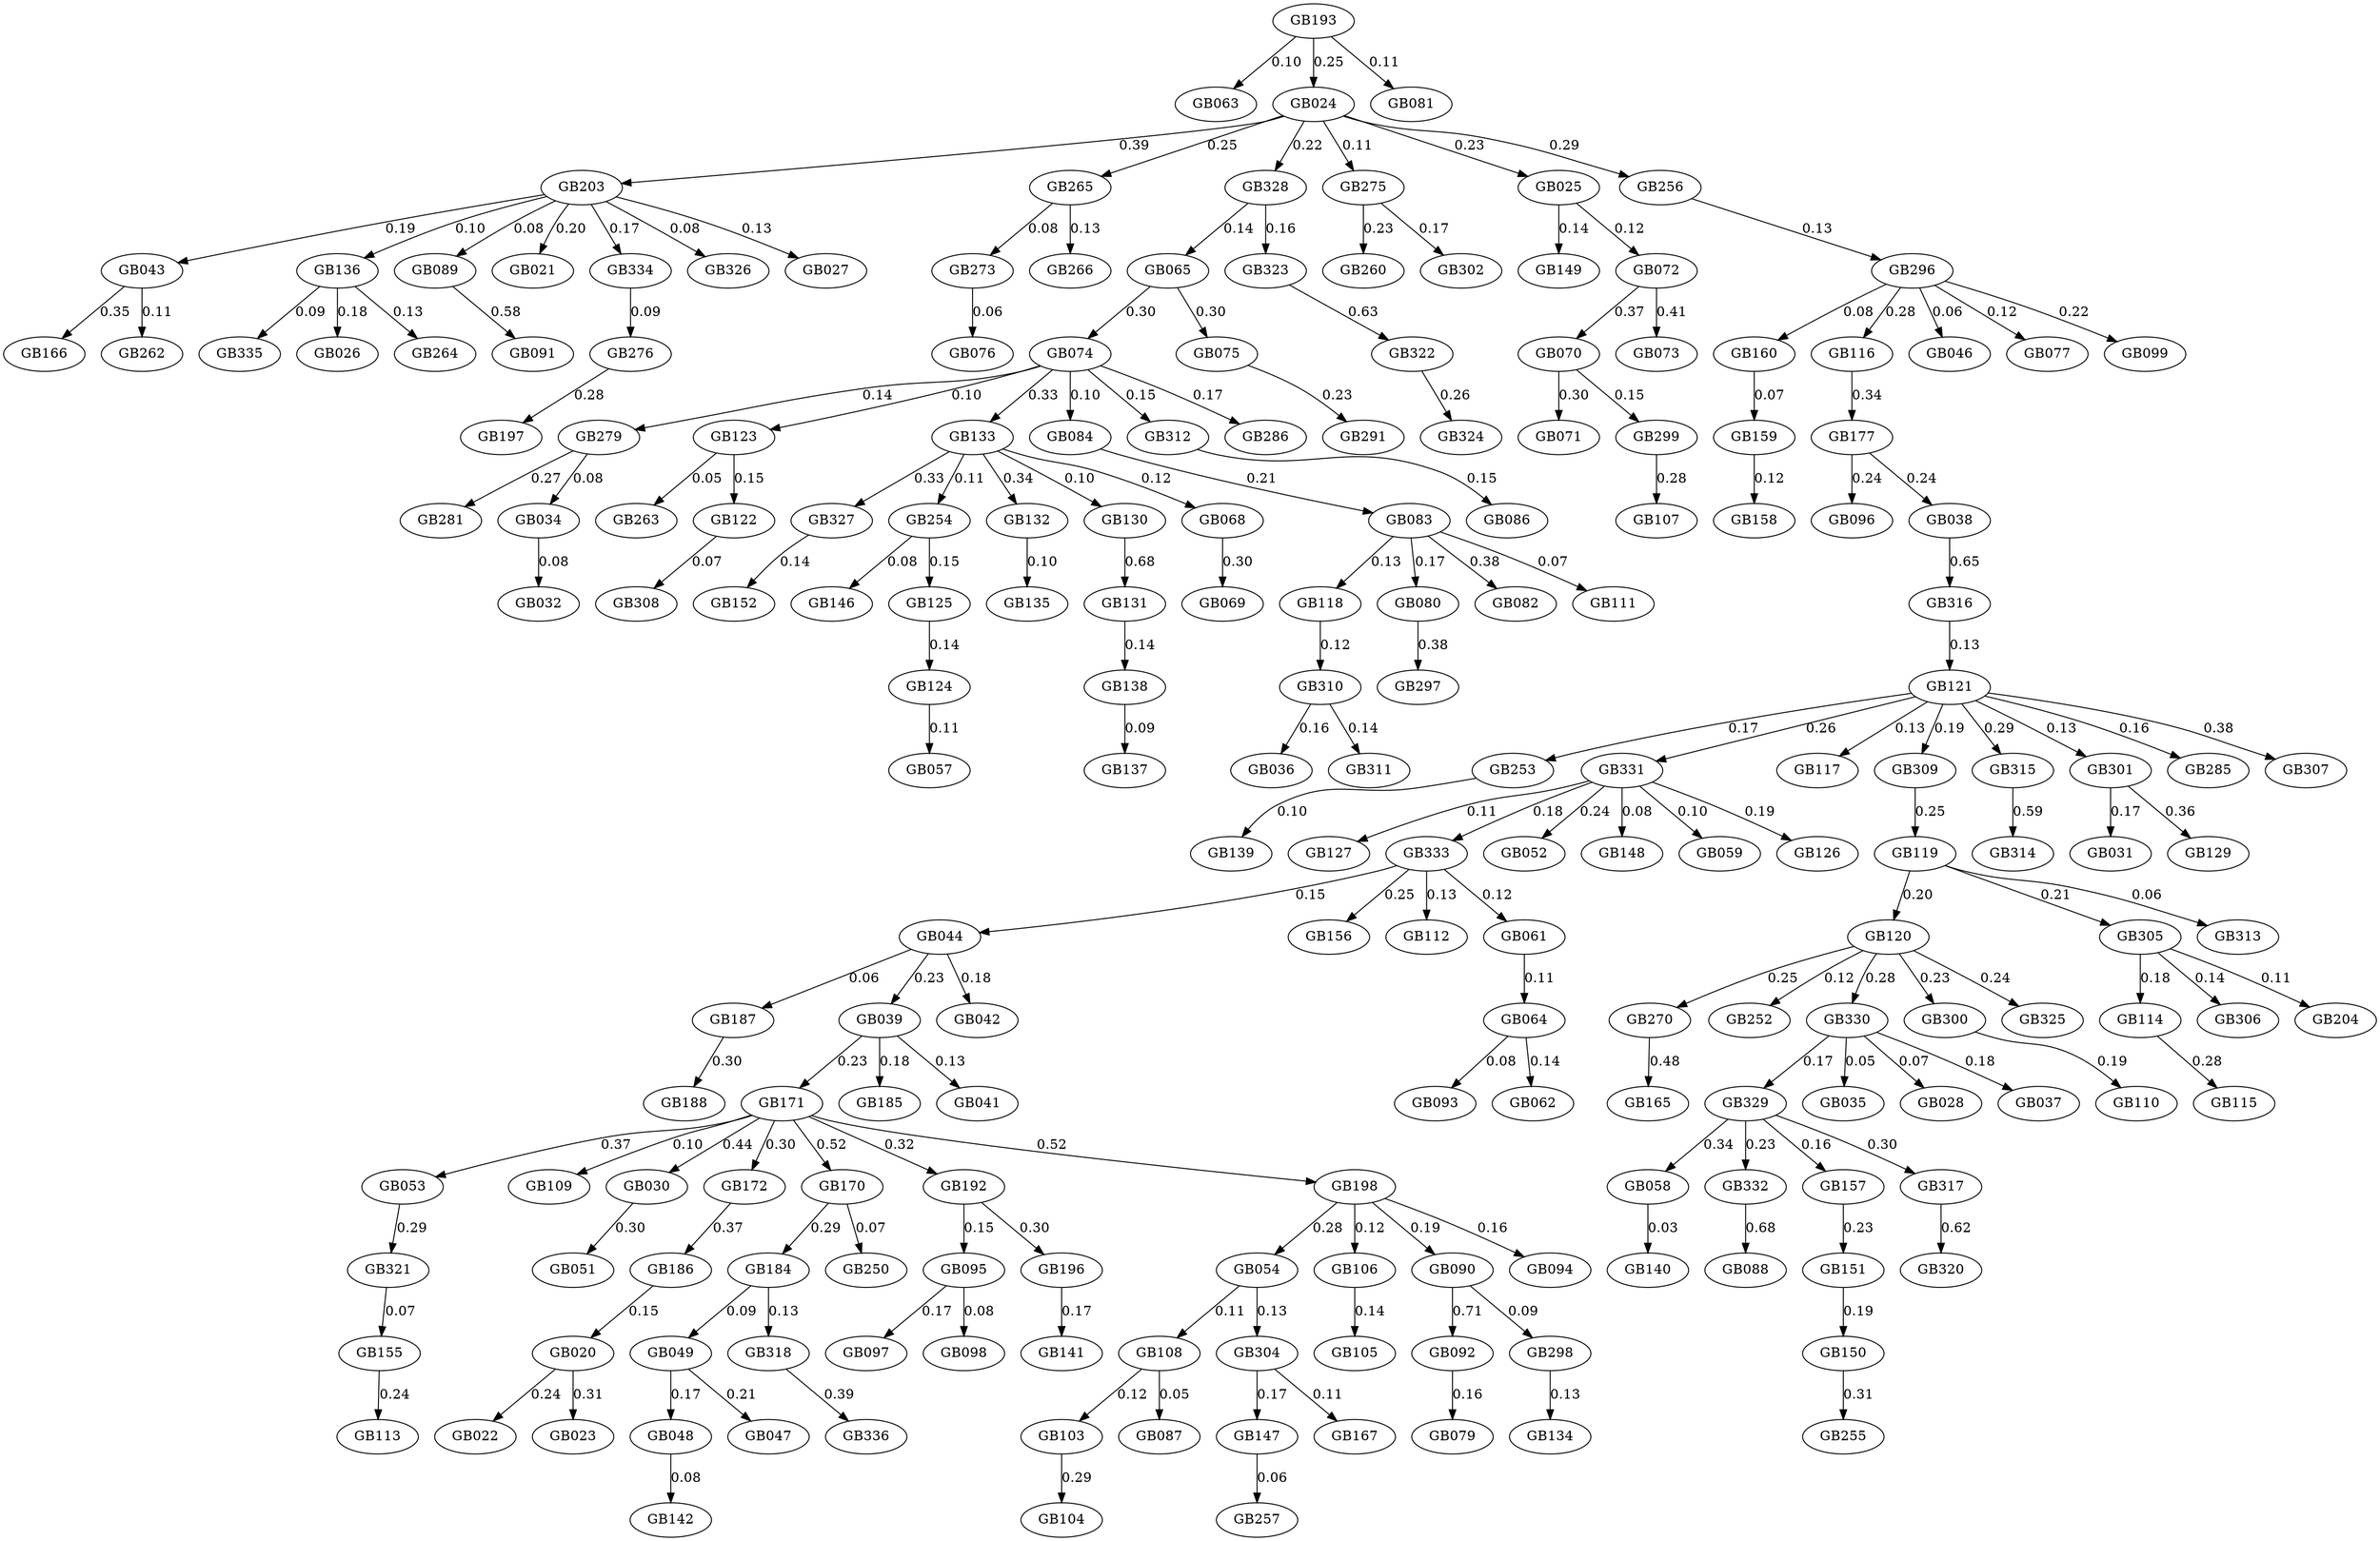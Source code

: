 digraph G {
   GB114 -> GB115 [label="0.28"];
   GB058 -> GB140 [label="0.03"];
   GB108 -> GB103 [label="0.12"];
   GB171 -> GB053 [label="0.37"];
   GB203 -> GB043 [label="0.19"];
   GB074 -> GB279 [label="0.14"];
   GB123 -> GB263 [label="0.05"];
   GB327 -> GB152 [label="0.14"];
   GB254 -> GB146 [label="0.08"];
   GB065 -> GB074 [label="0.30"];
   GB160 -> GB159 [label="0.07"];
   GB070 -> GB071 [label="0.30"];
   GB177 -> GB096 [label="0.24"];
   GB125 -> GB124 [label="0.14"];
   GB193 -> GB063 [label="0.10"];
   GB136 -> GB335 [label="0.09"];
   GB044 -> GB187 [label="0.06"];
   GB159 -> GB158 [label="0.12"];
   GB332 -> GB088 [label="0.68"];
   GB203 -> GB089 [label="0.08"];
   GB108 -> GB087 [label="0.05"];
   GB024 -> GB203 [label="0.39"];
   GB177 -> GB038 [label="0.24"];
   GB321 -> GB155 [label="0.07"];
   GB120 -> GB270 [label="0.25"];
   GB039 -> GB171 [label="0.23"];
   GB171 -> GB109 [label="0.10"];
   GB121 -> GB253 [label="0.17"];
   GB092 -> GB079 [label="0.16"];
   GB120 -> GB252 [label="0.12"];
   GB331 -> GB127 [label="0.11"];
   GB048 -> GB142 [label="0.08"];
   GB331 -> GB333 [label="0.18"];
   GB054 -> GB304 [label="0.13"];
   GB116 -> GB177 [label="0.34"];
   GB305 -> GB114 [label="0.18"];
   GB151 -> GB150 [label="0.19"];
   GB043 -> GB166 [label="0.35"];
   GB265 -> GB273 [label="0.08"];
   GB030 -> GB051 [label="0.30"];
   GB121 -> GB117 [label="0.13"];
   GB171 -> GB172 [label="0.30"];
   GB172 -> GB186 [label="0.37"];
   GB132 -> GB135 [label="0.10"];
   GB329 -> GB332 [label="0.23"];
   GB122 -> GB308 [label="0.07"];
   GB095 -> GB097 [label="0.17"];
   GB121 -> GB309 [label="0.19"];
   GB304 -> GB147 [label="0.17"];
   GB095 -> GB098 [label="0.08"];
   GB171 -> GB030 [label="0.44"];
   GB038 -> GB316 [label="0.65"];
   GB316 -> GB121 [label="0.13"];
   GB184 -> GB049 [label="0.09"];
   GB328 -> GB065 [label="0.14"];
   GB133 -> GB130 [label="0.10"];
   GB121 -> GB315 [label="0.29"];
   GB275 -> GB260 [label="0.23"];
   GB184 -> GB318 [label="0.13"];
   GB193 -> GB024 [label="0.25"];
   GB103 -> GB104 [label="0.29"];
   GB331 -> GB052 [label="0.24"];
   GB296 -> GB116 [label="0.28"];
   GB203 -> GB021 [label="0.20"];
   GB323 -> GB322 [label="0.63"];
   GB024 -> GB328 [label="0.22"];
   GB157 -> GB151 [label="0.23"];
   GB275 -> GB302 [label="0.17"];
   GB049 -> GB047 [label="0.21"];
   GB133 -> GB068 [label="0.12"];
   GB170 -> GB184 [label="0.29"];
   GB083 -> GB118 [label="0.13"];
   GB329 -> GB058 [label="0.34"];
   GB186 -> GB020 [label="0.15"];
   GB192 -> GB196 [label="0.30"];
   GB265 -> GB266 [label="0.13"];
   GB330 -> GB035 [label="0.05"];
   GB331 -> GB148 [label="0.08"];
   GB150 -> GB255 [label="0.31"];
   GB074 -> GB084 [label="0.10"];
   GB119 -> GB120 [label="0.20"];
   GB196 -> GB141 [label="0.17"];
   GB133 -> GB327 [label="0.33"];
   GB333 -> GB156 [label="0.25"];
   GB025 -> GB149 [label="0.14"];
   GB301 -> GB031 [label="0.17"];
   GB039 -> GB185 [label="0.18"];
   GB299 -> GB107 [label="0.28"];
   GB119 -> GB305 [label="0.21"];
   GB020 -> GB022 [label="0.24"];
   GB187 -> GB188 [label="0.30"];
   GB170 -> GB250 [label="0.07"];
   GB330 -> GB028 [label="0.07"];
   GB121 -> GB285 [label="0.16"];
   GB192 -> GB095 [label="0.15"];
   GB198 -> GB106 [label="0.12"];
   GB074 -> GB312 [label="0.15"];
   GB333 -> GB044 [label="0.15"];
   GB083 -> GB080 [label="0.17"];
   GB315 -> GB314 [label="0.59"];
   GB124 -> GB057 [label="0.11"];
   GB080 -> GB297 [label="0.38"];
   GB300 -> GB110 [label="0.19"];
   GB083 -> GB082 [label="0.38"];
   GB330 -> GB329 [label="0.17"];
   GB334 -> GB276 [label="0.09"];
   GB044 -> GB039 [label="0.23"];
   GB089 -> GB091 [label="0.58"];
   GB064 -> GB093 [label="0.08"];
   GB054 -> GB108 [label="0.11"];
   GB090 -> GB092 [label="0.71"];
   GB305 -> GB306 [label="0.14"];
   GB121 -> GB307 [label="0.38"];
   GB279 -> GB281 [label="0.27"];
   GB090 -> GB298 [label="0.09"];
   GB049 -> GB048 [label="0.17"];
   GB155 -> GB113 [label="0.24"];
   GB123 -> GB122 [label="0.15"];
   GB136 -> GB026 [label="0.18"];
   GB203 -> GB326 [label="0.08"];
   GB074 -> GB123 [label="0.10"];
   GB312 -> GB086 [label="0.15"];
   GB203 -> GB136 [label="0.10"];
   GB020 -> GB023 [label="0.31"];
   GB044 -> GB042 [label="0.18"];
   GB043 -> GB262 [label="0.11"];
   GB072 -> GB073 [label="0.41"];
   GB121 -> GB331 [label="0.26"];
   GB331 -> GB059 [label="0.10"];
   GB120 -> GB330 [label="0.28"];
   GB133 -> GB254 [label="0.11"];
   GB083 -> GB111 [label="0.07"];
   GB317 -> GB320 [label="0.62"];
   GB136 -> GB264 [label="0.13"];
   GB298 -> GB134 [label="0.13"];
   GB198 -> GB090 [label="0.19"];
   GB273 -> GB076 [label="0.06"];
   GB203 -> GB334 [label="0.17"];
   GB074 -> GB286 [label="0.17"];
   GB253 -> GB139 [label="0.10"];
   GB034 -> GB032 [label="0.08"];
   GB039 -> GB041 [label="0.13"];
   GB072 -> GB070 [label="0.37"];
   GB024 -> GB025 [label="0.23"];
   GB198 -> GB054 [label="0.28"];
   GB121 -> GB301 [label="0.13"];
   GB328 -> GB323 [label="0.16"];
   GB131 -> GB138 [label="0.14"];
   GB296 -> GB046 [label="0.06"];
   GB309 -> GB119 [label="0.25"];
   GB329 -> GB317 [label="0.30"];
   GB330 -> GB037 [label="0.18"];
   GB310 -> GB036 [label="0.16"];
   GB329 -> GB157 [label="0.16"];
   GB270 -> GB165 [label="0.48"];
   GB305 -> GB204 [label="0.11"];
   GB024 -> GB256 [label="0.29"];
   GB171 -> GB170 [label="0.52"];
   GB254 -> GB125 [label="0.15"];
   GB119 -> GB313 [label="0.06"];
   GB075 -> GB291 [label="0.23"];
   GB064 -> GB062 [label="0.14"];
   GB331 -> GB126 [label="0.19"];
   GB130 -> GB131 [label="0.68"];
   GB304 -> GB167 [label="0.11"];
   GB024 -> GB265 [label="0.25"];
   GB301 -> GB129 [label="0.36"];
   GB070 -> GB299 [label="0.15"];
   GB256 -> GB296 [label="0.13"];
   GB318 -> GB336 [label="0.39"];
   GB171 -> GB198 [label="0.52"];
   GB279 -> GB034 [label="0.08"];
   GB133 -> GB132 [label="0.34"];
   GB074 -> GB133 [label="0.33"];
   GB333 -> GB112 [label="0.13"];
   GB203 -> GB027 [label="0.13"];
   GB061 -> GB064 [label="0.11"];
   GB106 -> GB105 [label="0.14"];
   GB025 -> GB072 [label="0.12"];
   GB296 -> GB077 [label="0.12"];
   GB296 -> GB160 [label="0.08"];
   GB120 -> GB325 [label="0.24"];
   GB118 -> GB310 [label="0.12"];
   GB171 -> GB192 [label="0.32"];
   GB068 -> GB069 [label="0.30"];
   GB296 -> GB099 [label="0.22"];
   GB198 -> GB094 [label="0.16"];
   GB138 -> GB137 [label="0.09"];
   GB310 -> GB311 [label="0.14"];
   GB333 -> GB061 [label="0.12"];
   GB084 -> GB083 [label="0.21"];
   GB024 -> GB275 [label="0.11"];
   GB065 -> GB075 [label="0.30"];
   GB120 -> GB300 [label="0.23"];
   GB193 -> GB081 [label="0.11"];
   GB053 -> GB321 [label="0.29"];
   GB322 -> GB324 [label="0.26"];
   GB276 -> GB197 [label="0.28"];
   GB147 -> GB257 [label="0.06"];
   GB080;
   GB081;
   GB082;
   GB270;
   GB084;
   GB276;
   GB086;
   GB087;
   GB088;
   GB089;
   GB279;
   GB160;
   GB167;
   GB166;
   GB165;
   GB083;
   GB320;
   GB138;
   GB275;
   GB030;
   GB079;
   GB075;
   GB265;
   GB077;
   GB076;
   GB260;
   GB070;
   GB262;
   GB263;
   GB039;
   GB131;
   GB135;
   GB273;
   GB068;
   GB069;
   GB064;
   GB065;
   GB062;
   GB327;
   GB061;
   GB188;
   GB326;
   GB185;
   GB184;
   GB187;
   GB186;
   GB091;
   GB159;
   GB177;
   GB170;
   GB171;
   GB172;
   GB052;
   GB325;
   GB324;
   GB059;
   GB058;
   GB321;
   GB042;
   GB323;
   GB322;
   GB053;
   GB203;
   GB051;
   GB298;
   GB057;
   GB328;
   GB204;
   GB054;
   GB198;
   GB099;
   GB192;
   GB193;
   GB151;
   GB196;
   GB197;
   GB291;
   GB297;
   GB296;
   GB299;
   GB123;
   GB049;
   GB103;
   GB105;
   GB104;
   GB107;
   GB106;
   GB109;
   GB108;
   GB336;
   GB255;
   GB334;
   GB335;
   GB332;
   GB333;
   GB330;
   GB331;
   GB318;
   GB250;
   GB281;
   GB286;
   GB285;
   GB112;
   GB113;
   GB110;
   GB111;
   GB116;
   GB117;
   GB114;
   GB115;
   GB118;
   GB119;
   GB147;
   GB302;
   GB301;
   GB146;
   GB307;
   GB306;
   GB305;
   GB304;
   GB264;
   GB141;
   GB309;
   GB308;
   GB140;
   GB142;
   GB044;
   GB046;
   GB047;
   GB041;
   GB129;
   GB043;
   GB127;
   GB126;
   GB125;
   GB124;
   GB048;
   GB122;
   GB121;
   GB120;
   GB063;
   GB254;
   GB257;
   GB256;
   GB149;
   GB148;
   GB253;
   GB252;
   GB314;
   GB315;
   GB316;
   GB317;
   GB310;
   GB311;
   GB312;
   GB313;
   GB300;
   GB031;
   GB139;
   GB032;
   GB035;
   GB034;
   GB037;
   GB036;
   GB130;
   GB038;
   GB132;
   GB133;
   GB134;
   GB266;
   GB136;
   GB137;
   GB097;
   GB096;
   GB095;
   GB094;
   GB093;
   GB092;
   GB158;
   GB090;
   GB156;
   GB157;
   GB155;
   GB152;
   GB150;
   GB098;
   GB071;
   GB329;
   GB073;
   GB072;
   GB074;
   GB022;
   GB023;
   GB020;
   GB021;
   GB026;
   GB027;
   GB024;
   GB025;
   GB028;

}
